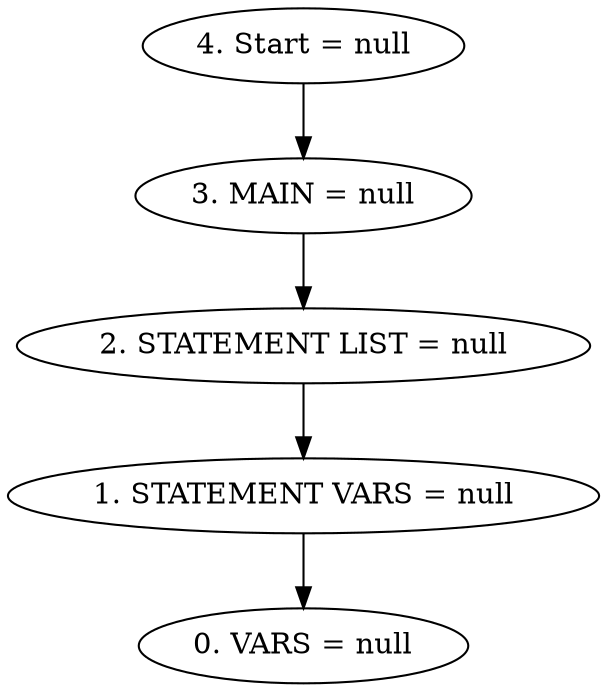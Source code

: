 digraph G {
"4. Start = null"->"3. MAIN = null"
"3. MAIN = null"->"2. STATEMENT LIST = null"
"2. STATEMENT LIST = null"->"1. STATEMENT VARS = null"
"1. STATEMENT VARS = null"->"0. VARS = null"


}
